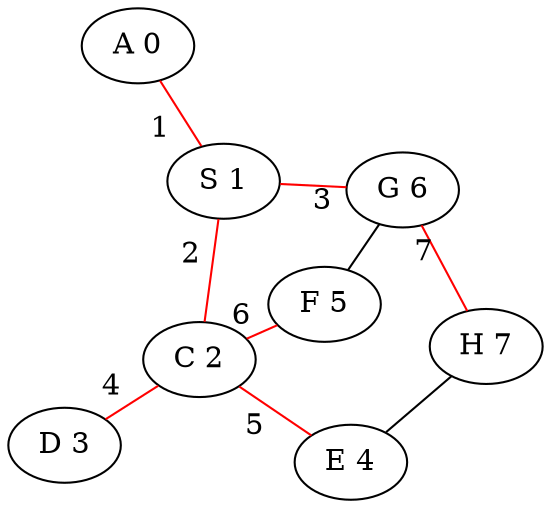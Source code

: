 graph G {
	// BFS (4_8)
	// s15928
	// used red color to show visited adges 
	// used indexes for visited adges to show sequence

	layout = neato ;
	A -- S [color = red, label=" 1 "];
	S -- C [color = red, label=" 2 "];
	S -- G [color = red, label=" 3 "];
	C -- F [color = red, label=" 6 "];
	G -- F;
	C -- D [color = red, label=" 4 "];
	C -- E [color = red, label=" 5 "];
	H -- E;
	H -- G  [color = red, label=" 7 "];
	
	A [label = "A 0"];
	S [label = "S 1"];
	C [label = "C 2"];
	D [label = "D 3"];
	E [label = "E 4"];
	F [label = "F 5"];
	G [label = "G 6"];
	H [label = "H 7"];
}